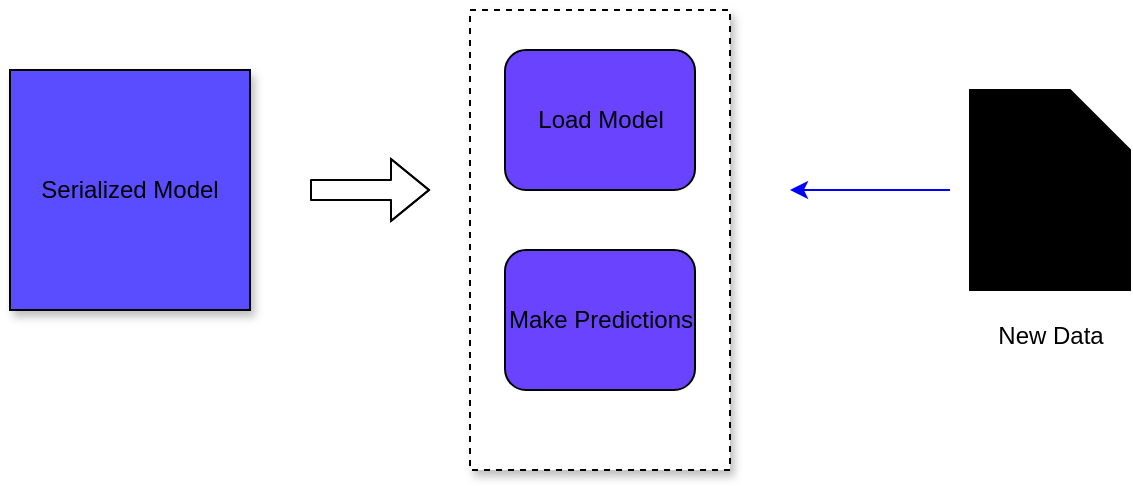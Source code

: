 <mxfile>
    <diagram id="1L7SDqdRiWxo7bymTjkh" name="Page-1">
        <mxGraphModel dx="773" dy="608" grid="1" gridSize="10" guides="1" tooltips="1" connect="1" arrows="1" fold="1" page="1" pageScale="1" pageWidth="850" pageHeight="1100" math="0" shadow="0">
            <root>
                <mxCell id="0"/>
                <mxCell id="1" parent="0"/>
                <mxCell id="2" value="Serialized Model" style="whiteSpace=wrap;html=1;aspect=fixed;shadow=1;fillColor=#5A4DFF;" vertex="1" parent="1">
                    <mxGeometry x="90" y="90" width="120" height="120" as="geometry"/>
                </mxCell>
                <mxCell id="3" value="" style="shape=flexArrow;endArrow=classic;html=1;" edge="1" parent="1">
                    <mxGeometry width="50" height="50" relative="1" as="geometry">
                        <mxPoint x="240" y="150" as="sourcePoint"/>
                        <mxPoint x="300" y="150" as="targetPoint"/>
                        <Array as="points">
                            <mxPoint x="270" y="150"/>
                        </Array>
                    </mxGeometry>
                </mxCell>
                <mxCell id="5" value="" style="rounded=0;whiteSpace=wrap;html=1;shadow=1;dashed=1" vertex="1" parent="1">
                    <mxGeometry x="320" y="60" width="130" height="230" as="geometry"/>
                </mxCell>
                <mxCell id="7" value="Load Model" style="rounded=1;whiteSpace=wrap;html=1;fillColor=#6A43FF;" vertex="1" parent="1">
                    <mxGeometry x="337.5" y="80" width="95" height="70" as="geometry"/>
                </mxCell>
                <mxCell id="10" value="Make Predictions" style="rounded=1;whiteSpace=wrap;html=1;fillColor=#6A43FF;" vertex="1" parent="1">
                    <mxGeometry x="337.5" y="180" width="95" height="70" as="geometry"/>
                </mxCell>
                <mxCell id="12" value="" style="endArrow=classic;html=1;fillColor=#0000FF;strokeColor=#0000FF;" edge="1" parent="1">
                    <mxGeometry width="50" height="50" relative="1" as="geometry">
                        <mxPoint x="560" y="150" as="sourcePoint"/>
                        <mxPoint x="480" y="150" as="targetPoint"/>
                    </mxGeometry>
                </mxCell>
                <mxCell id="14" value="" style="shape=note;whiteSpace=wrap;html=1;backgroundOutline=1;darkOpacity=0.05;fillColor=#000000;" vertex="1" parent="1">
                    <mxGeometry x="570" y="100" width="80" height="100" as="geometry"/>
                </mxCell>
                <mxCell id="15" value="New Data" style="text;html=1;align=center;verticalAlign=middle;resizable=0;points=[];autosize=1;strokeColor=none;fillColor=none;" vertex="1" parent="1">
                    <mxGeometry x="570" y="208" width="80" height="30" as="geometry"/>
                </mxCell>
            </root>
        </mxGraphModel>
    </diagram>
</mxfile>